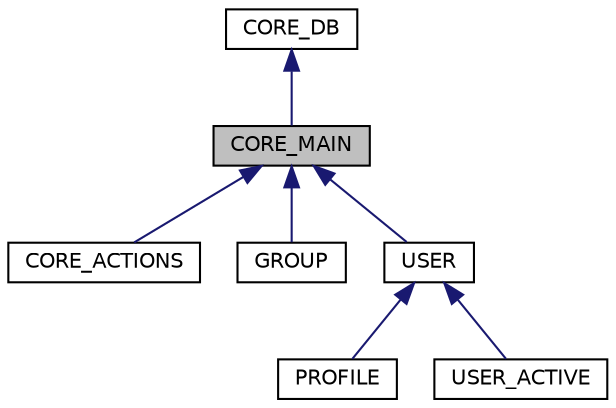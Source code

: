 digraph "CORE_MAIN"
{
  edge [fontname="Helvetica",fontsize="10",labelfontname="Helvetica",labelfontsize="10"];
  node [fontname="Helvetica",fontsize="10",shape=record];
  Node1 [label="CORE_MAIN",height=0.2,width=0.4,color="black", fillcolor="grey75", style="filled" fontcolor="black"];
  Node2 -> Node1 [dir="back",color="midnightblue",fontsize="10",style="solid",fontname="Helvetica"];
  Node2 [label="CORE_DB",height=0.2,width=0.4,color="black", fillcolor="white", style="filled",URL="$class_c_o_r_e___d_b.html"];
  Node1 -> Node3 [dir="back",color="midnightblue",fontsize="10",style="solid",fontname="Helvetica"];
  Node3 [label="CORE_ACTIONS",height=0.2,width=0.4,color="black", fillcolor="white", style="filled",URL="$class_c_o_r_e___a_c_t_i_o_n_s.html"];
  Node1 -> Node4 [dir="back",color="midnightblue",fontsize="10",style="solid",fontname="Helvetica"];
  Node4 [label="GROUP",height=0.2,width=0.4,color="black", fillcolor="white", style="filled",URL="$class_g_r_o_u_p.html"];
  Node1 -> Node5 [dir="back",color="midnightblue",fontsize="10",style="solid",fontname="Helvetica"];
  Node5 [label="USER",height=0.2,width=0.4,color="black", fillcolor="white", style="filled",URL="$class_u_s_e_r.html"];
  Node5 -> Node6 [dir="back",color="midnightblue",fontsize="10",style="solid",fontname="Helvetica"];
  Node6 [label="PROFILE",height=0.2,width=0.4,color="black", fillcolor="white", style="filled",URL="$class_p_r_o_f_i_l_e.html"];
  Node5 -> Node7 [dir="back",color="midnightblue",fontsize="10",style="solid",fontname="Helvetica"];
  Node7 [label="USER_ACTIVE",height=0.2,width=0.4,color="black", fillcolor="white", style="filled",URL="$class_u_s_e_r___a_c_t_i_v_e.html"];
}
